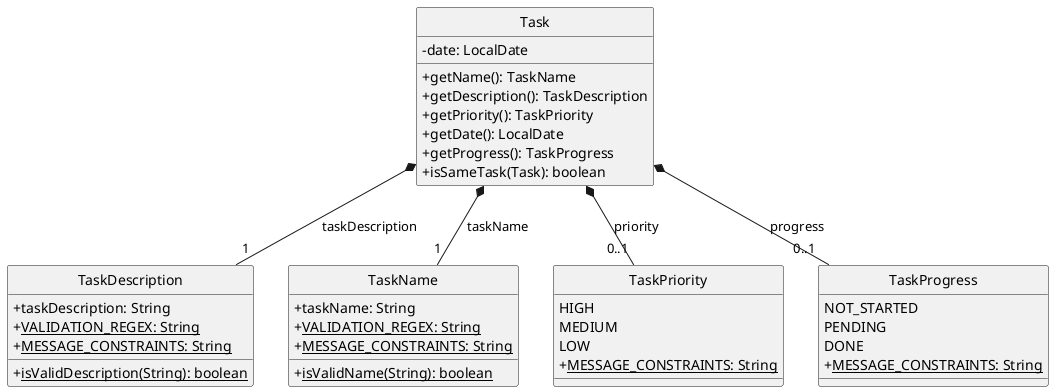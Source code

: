 @startuml
hide circle
skinparam classAttributeIconSize 0

class Task {
  - date: LocalDate
  + getName(): TaskName
  + getDescription(): TaskDescription
  + getPriority(): TaskPriority
  + getDate(): LocalDate
  + getProgress(): TaskProgress
  + isSameTask(Task): boolean
}

class TaskDescription {
  + taskDescription: String
  + <u>VALIDATION_REGEX: String
  + <u>MESSAGE_CONSTRAINTS: String
  + <u>isValidDescription(String): boolean
}

class TaskName {
  + taskName: String
  + <u>VALIDATION_REGEX: String
  + <u>MESSAGE_CONSTRAINTS: String
  + <u>isValidName(String): boolean
}

enum TaskPriority {
    HIGH
    MEDIUM
    LOW
    + <u>MESSAGE_CONSTRAINTS: String
}

enum TaskProgress {
    NOT_STARTED
    PENDING
    DONE
    + <u>MESSAGE_CONSTRAINTS: String
}

Task *-- "1" TaskDescription: taskDescription
Task *-- "1" TaskName: taskName
Task *-- "0..1" TaskPriority: priority
Task *-- "0..1" TaskProgress: progress

@enduml
